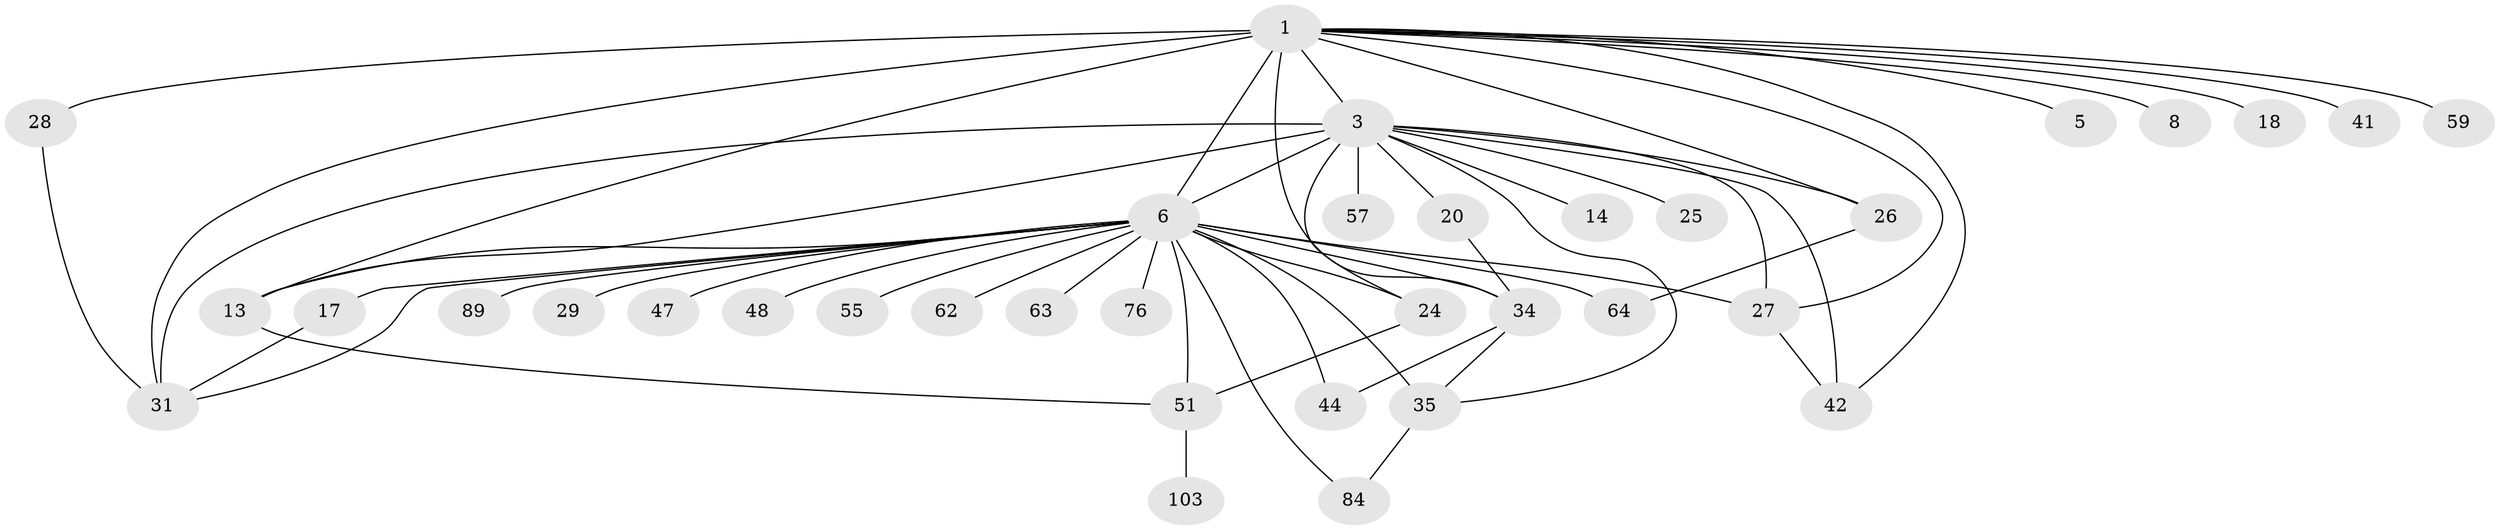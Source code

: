 // original degree distribution, {5: 0.009259259259259259, 14: 0.009259259259259259, 10: 0.009259259259259259, 17: 0.009259259259259259, 2: 0.2037037037037037, 16: 0.009259259259259259, 1: 0.4351851851851852, 11: 0.009259259259259259, 8: 0.018518518518518517, 3: 0.12037037037037036, 4: 0.10185185185185185, 26: 0.009259259259259259, 6: 0.046296296296296294, 7: 0.009259259259259259}
// Generated by graph-tools (version 1.1) at 2025/18/03/04/25 18:18:00]
// undirected, 35 vertices, 56 edges
graph export_dot {
graph [start="1"]
  node [color=gray90,style=filled];
  1 [super="+7+2+4+56"];
  3 [super="+9+12+102+105+46"];
  5 [super="+16"];
  6 [super="+93+97+11+15+22+36+10+21+54+40+38+37+30"];
  8;
  13 [super="+70"];
  14;
  17 [super="+72+52+49"];
  18;
  20 [super="+32"];
  24 [super="+43"];
  25;
  26 [super="+108"];
  27 [super="+71"];
  28 [super="+79"];
  29;
  31 [super="+39+53"];
  34 [super="+58"];
  35 [super="+60"];
  41;
  42 [super="+95"];
  44;
  47;
  48 [super="+99"];
  51 [super="+67"];
  55;
  57;
  59;
  62 [super="+75"];
  63;
  64 [super="+96"];
  76;
  84 [super="+85"];
  89;
  103;
  1 -- 6 [weight=4];
  1 -- 34 [weight=2];
  1 -- 3 [weight=2];
  1 -- 8;
  1 -- 27;
  1 -- 42;
  1 -- 13;
  1 -- 59;
  1 -- 28 [weight=2];
  1 -- 5;
  1 -- 41;
  1 -- 18;
  1 -- 26;
  1 -- 31 [weight=3];
  3 -- 6 [weight=6];
  3 -- 35;
  3 -- 42;
  3 -- 13;
  3 -- 14;
  3 -- 25;
  3 -- 26;
  3 -- 27 [weight=3];
  3 -- 57;
  3 -- 20;
  3 -- 24 [weight=2];
  3 -- 31 [weight=2];
  6 -- 17 [weight=2];
  6 -- 44 [weight=2];
  6 -- 63;
  6 -- 76;
  6 -- 84;
  6 -- 24 [weight=2];
  6 -- 89;
  6 -- 29;
  6 -- 34 [weight=2];
  6 -- 35 [weight=2];
  6 -- 47;
  6 -- 51;
  6 -- 55;
  6 -- 62;
  6 -- 27;
  6 -- 13;
  6 -- 48;
  6 -- 31;
  6 -- 64;
  13 -- 51;
  17 -- 31 [weight=2];
  20 -- 34;
  24 -- 51;
  26 -- 64;
  27 -- 42;
  28 -- 31;
  34 -- 35;
  34 -- 44;
  35 -- 84;
  51 -- 103;
}
